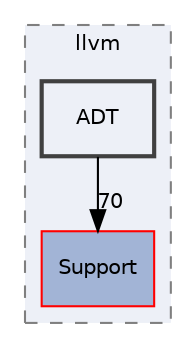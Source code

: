 digraph "include/llvm/ADT"
{
 // LATEX_PDF_SIZE
  bgcolor="transparent";
  edge [fontname="Helvetica",fontsize="10",labelfontname="Helvetica",labelfontsize="10"];
  node [fontname="Helvetica",fontsize="10",shape="box"];
  compound=true
  subgraph clusterdir_dcde91663b8816e1e2311938ccd8f690 {
    graph [ bgcolor="#edf0f7", pencolor="grey50", style="filled,dashed,", label="llvm", fontname="Helvetica", fontsize="10", URL="dir_dcde91663b8816e1e2311938ccd8f690.html"]
  dir_ae1e398ac700924fa434b51c248a5531 [label="Support", style="filled,", fillcolor="#a2b4d6", color="red", URL="dir_ae1e398ac700924fa434b51c248a5531.html"];
  dir_32453792af2ba70c54e3ccae3a790d1b [label="ADT", style="filled,bold,", fillcolor="#edf0f7", color="grey25", URL="dir_32453792af2ba70c54e3ccae3a790d1b.html"];
  }
  dir_32453792af2ba70c54e3ccae3a790d1b->dir_ae1e398ac700924fa434b51c248a5531 [headlabel="70", labeldistance=1.5 headhref="dir_000001_000182.html"];
}
